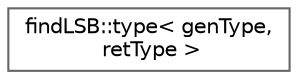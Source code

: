 digraph "Graphical Class Hierarchy"
{
 // LATEX_PDF_SIZE
  bgcolor="transparent";
  edge [fontname=Helvetica,fontsize=10,labelfontname=Helvetica,labelfontsize=10];
  node [fontname=Helvetica,fontsize=10,shape=box,height=0.2,width=0.4];
  rankdir="LR";
  Node0 [id="Node000000",label="findLSB::type\< genType,\l retType \>",height=0.2,width=0.4,color="grey40", fillcolor="white", style="filled",URL="$structfind_l_s_b_1_1type.html",tooltip=" "];
}

